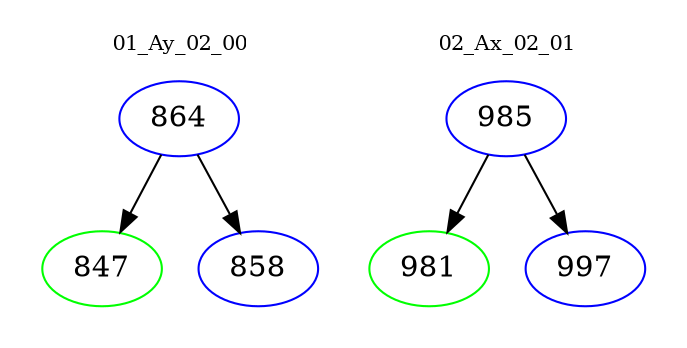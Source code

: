 digraph{
subgraph cluster_0 {
color = white
label = "01_Ay_02_00";
fontsize=10;
T0_864 [label="864", color="blue"]
T0_864 -> T0_847 [color="black"]
T0_847 [label="847", color="green"]
T0_864 -> T0_858 [color="black"]
T0_858 [label="858", color="blue"]
}
subgraph cluster_1 {
color = white
label = "02_Ax_02_01";
fontsize=10;
T1_985 [label="985", color="blue"]
T1_985 -> T1_981 [color="black"]
T1_981 [label="981", color="green"]
T1_985 -> T1_997 [color="black"]
T1_997 [label="997", color="blue"]
}
}
